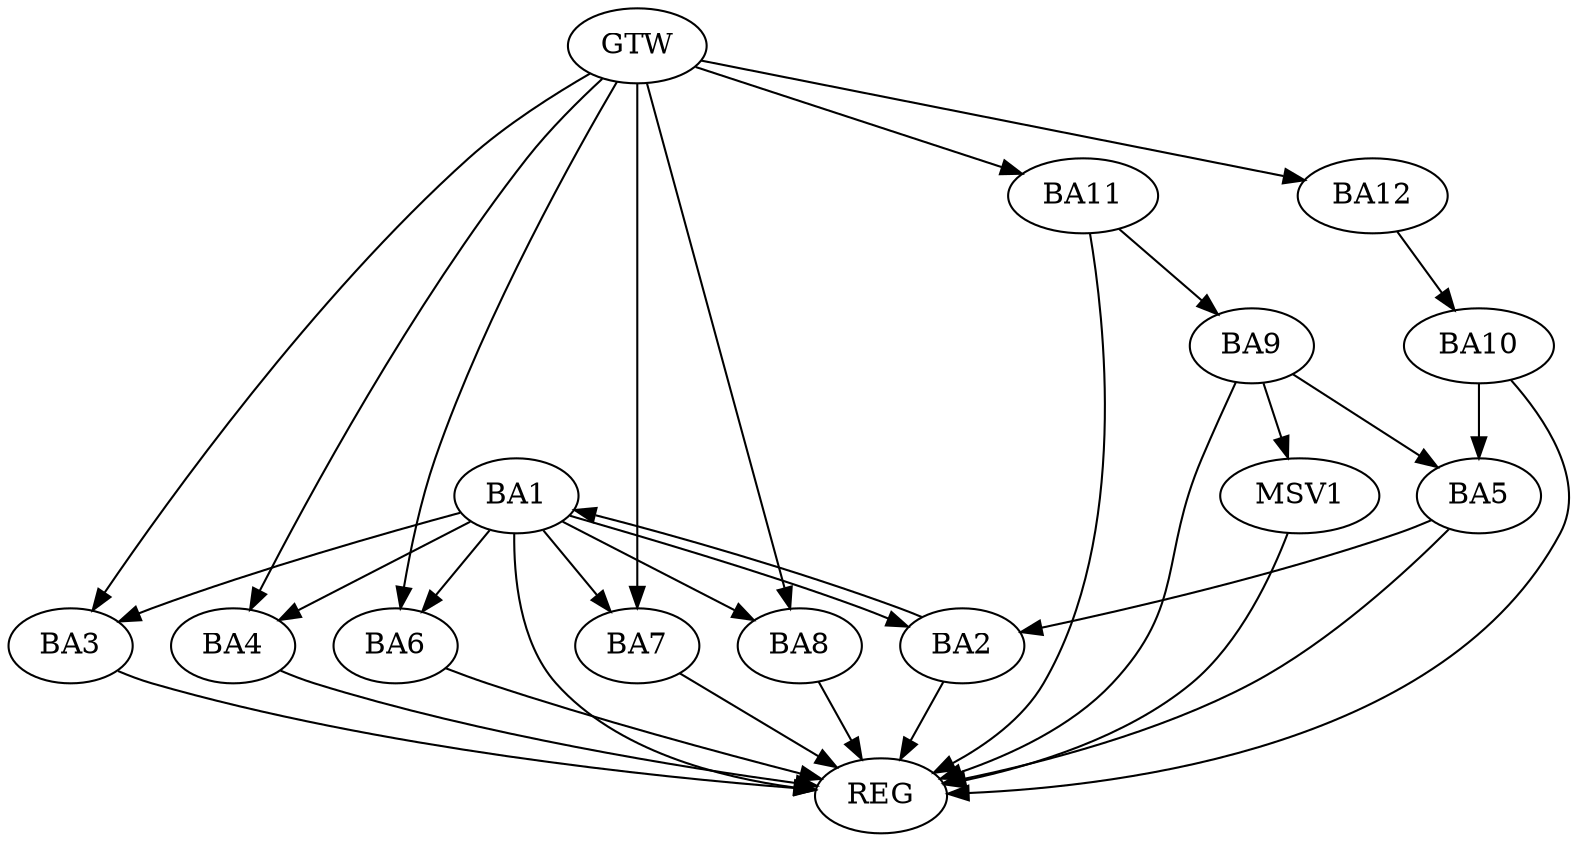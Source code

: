 strict digraph G {
  BA1 [ label="BA1" ];
  BA2 [ label="BA2" ];
  BA3 [ label="BA3" ];
  BA4 [ label="BA4" ];
  BA5 [ label="BA5" ];
  BA6 [ label="BA6" ];
  BA7 [ label="BA7" ];
  BA8 [ label="BA8" ];
  BA9 [ label="BA9" ];
  BA10 [ label="BA10" ];
  BA11 [ label="BA11" ];
  BA12 [ label="BA12" ];
  GTW [ label="GTW" ];
  REG [ label="REG" ];
  MSV1 [ label="MSV1" ];
  BA1 -> BA2;
  BA2 -> BA1;
  BA5 -> BA2;
  BA9 -> BA5;
  BA10 -> BA5;
  BA11 -> BA9;
  BA12 -> BA10;
  GTW -> BA3;
  GTW -> BA4;
  GTW -> BA6;
  GTW -> BA7;
  GTW -> BA8;
  GTW -> BA11;
  GTW -> BA12;
  BA1 -> REG;
  BA2 -> REG;
  BA3 -> REG;
  BA4 -> REG;
  BA5 -> REG;
  BA6 -> REG;
  BA7 -> REG;
  BA8 -> REG;
  BA9 -> REG;
  BA10 -> REG;
  BA11 -> REG;
  BA1 -> BA6;
  BA1 -> BA8;
  BA1 -> BA4;
  BA1 -> BA7;
  BA1 -> BA3;
  BA9 -> MSV1;
  MSV1 -> REG;
}
